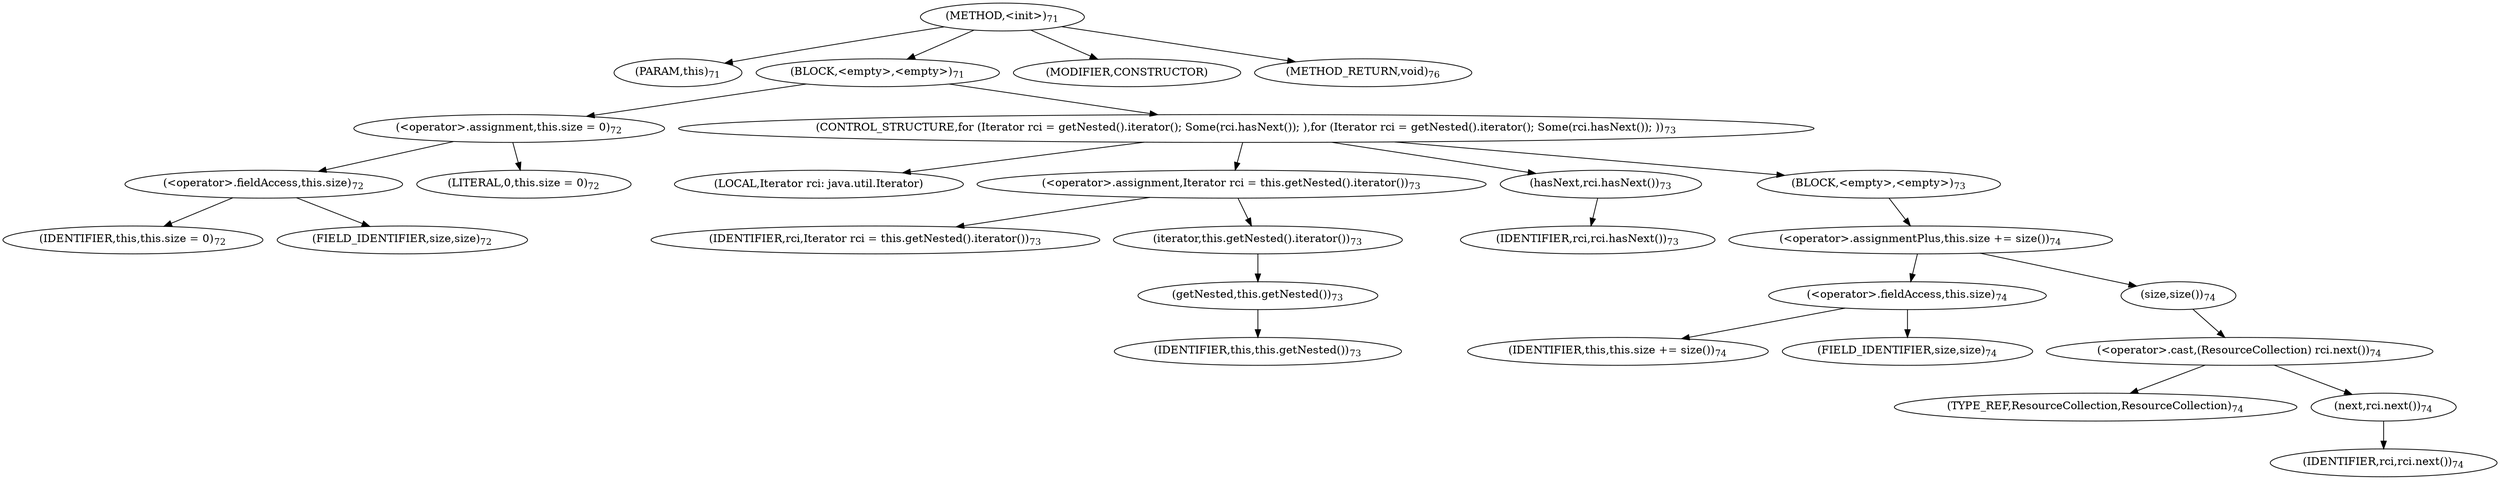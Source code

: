 digraph "&lt;init&gt;" {  
"104" [label = <(METHOD,&lt;init&gt;)<SUB>71</SUB>> ]
"8" [label = <(PARAM,this)<SUB>71</SUB>> ]
"105" [label = <(BLOCK,&lt;empty&gt;,&lt;empty&gt;)<SUB>71</SUB>> ]
"106" [label = <(&lt;operator&gt;.assignment,this.size = 0)<SUB>72</SUB>> ]
"107" [label = <(&lt;operator&gt;.fieldAccess,this.size)<SUB>72</SUB>> ]
"108" [label = <(IDENTIFIER,this,this.size = 0)<SUB>72</SUB>> ]
"109" [label = <(FIELD_IDENTIFIER,size,size)<SUB>72</SUB>> ]
"110" [label = <(LITERAL,0,this.size = 0)<SUB>72</SUB>> ]
"111" [label = <(CONTROL_STRUCTURE,for (Iterator rci = getNested().iterator(); Some(rci.hasNext()); ),for (Iterator rci = getNested().iterator(); Some(rci.hasNext()); ))<SUB>73</SUB>> ]
"112" [label = <(LOCAL,Iterator rci: java.util.Iterator)> ]
"113" [label = <(&lt;operator&gt;.assignment,Iterator rci = this.getNested().iterator())<SUB>73</SUB>> ]
"114" [label = <(IDENTIFIER,rci,Iterator rci = this.getNested().iterator())<SUB>73</SUB>> ]
"115" [label = <(iterator,this.getNested().iterator())<SUB>73</SUB>> ]
"116" [label = <(getNested,this.getNested())<SUB>73</SUB>> ]
"7" [label = <(IDENTIFIER,this,this.getNested())<SUB>73</SUB>> ]
"117" [label = <(hasNext,rci.hasNext())<SUB>73</SUB>> ]
"118" [label = <(IDENTIFIER,rci,rci.hasNext())<SUB>73</SUB>> ]
"119" [label = <(BLOCK,&lt;empty&gt;,&lt;empty&gt;)<SUB>73</SUB>> ]
"120" [label = <(&lt;operator&gt;.assignmentPlus,this.size += size())<SUB>74</SUB>> ]
"121" [label = <(&lt;operator&gt;.fieldAccess,this.size)<SUB>74</SUB>> ]
"122" [label = <(IDENTIFIER,this,this.size += size())<SUB>74</SUB>> ]
"123" [label = <(FIELD_IDENTIFIER,size,size)<SUB>74</SUB>> ]
"124" [label = <(size,size())<SUB>74</SUB>> ]
"125" [label = <(&lt;operator&gt;.cast,(ResourceCollection) rci.next())<SUB>74</SUB>> ]
"126" [label = <(TYPE_REF,ResourceCollection,ResourceCollection)<SUB>74</SUB>> ]
"127" [label = <(next,rci.next())<SUB>74</SUB>> ]
"128" [label = <(IDENTIFIER,rci,rci.next())<SUB>74</SUB>> ]
"129" [label = <(MODIFIER,CONSTRUCTOR)> ]
"130" [label = <(METHOD_RETURN,void)<SUB>76</SUB>> ]
  "104" -> "8" 
  "104" -> "105" 
  "104" -> "129" 
  "104" -> "130" 
  "105" -> "106" 
  "105" -> "111" 
  "106" -> "107" 
  "106" -> "110" 
  "107" -> "108" 
  "107" -> "109" 
  "111" -> "112" 
  "111" -> "113" 
  "111" -> "117" 
  "111" -> "119" 
  "113" -> "114" 
  "113" -> "115" 
  "115" -> "116" 
  "116" -> "7" 
  "117" -> "118" 
  "119" -> "120" 
  "120" -> "121" 
  "120" -> "124" 
  "121" -> "122" 
  "121" -> "123" 
  "124" -> "125" 
  "125" -> "126" 
  "125" -> "127" 
  "127" -> "128" 
}
